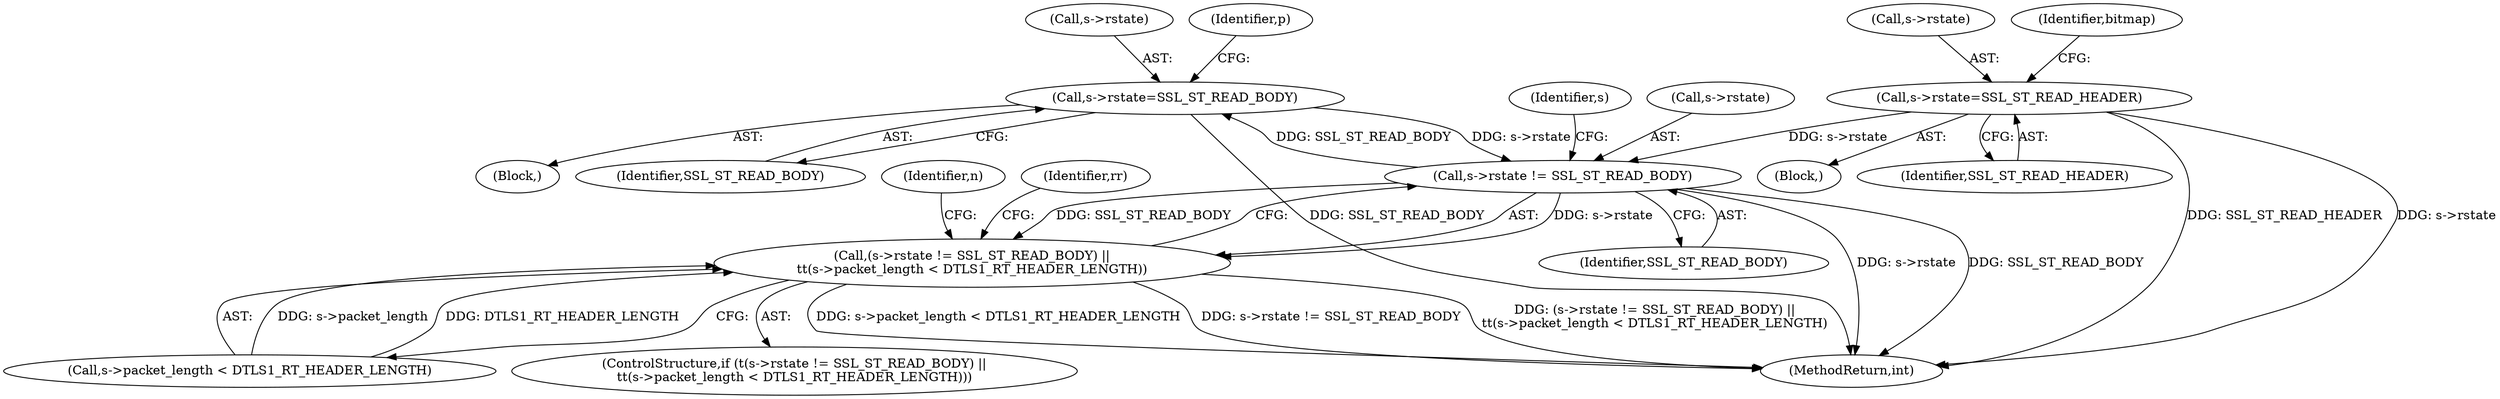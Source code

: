 digraph "0_openssl_feba02f3919495e1b960c33ba849e10e77d0785d@pointer" {
"1000206" [label="(Call,s->rstate=SSL_ST_READ_BODY)"];
"1000163" [label="(Call,s->rstate != SSL_ST_READ_BODY)"];
"1000206" [label="(Call,s->rstate=SSL_ST_READ_BODY)"];
"1000381" [label="(Call,s->rstate=SSL_ST_READ_HEADER)"];
"1000162" [label="(Call,(s->rstate != SSL_ST_READ_BODY) ||\n\t\t(s->packet_length < DTLS1_RT_HEADER_LENGTH))"];
"1000515" [label="(MethodReturn,int)"];
"1000132" [label="(Block,)"];
"1000382" [label="(Call,s->rstate)"];
"1000387" [label="(Identifier,bitmap)"];
"1000207" [label="(Call,s->rstate)"];
"1000345" [label="(Identifier,rr)"];
"1000385" [label="(Identifier,SSL_ST_READ_HEADER)"];
"1000206" [label="(Call,s->rstate=SSL_ST_READ_BODY)"];
"1000163" [label="(Call,s->rstate != SSL_ST_READ_BODY)"];
"1000164" [label="(Call,s->rstate)"];
"1000161" [label="(ControlStructure,if (\t(s->rstate != SSL_ST_READ_BODY) ||\n\t\t(s->packet_length < DTLS1_RT_HEADER_LENGTH)))"];
"1000175" [label="(Identifier,n)"];
"1000167" [label="(Identifier,SSL_ST_READ_BODY)"];
"1000170" [label="(Identifier,s)"];
"1000212" [label="(Identifier,p)"];
"1000173" [label="(Block,)"];
"1000381" [label="(Call,s->rstate=SSL_ST_READ_HEADER)"];
"1000168" [label="(Call,s->packet_length < DTLS1_RT_HEADER_LENGTH)"];
"1000162" [label="(Call,(s->rstate != SSL_ST_READ_BODY) ||\n\t\t(s->packet_length < DTLS1_RT_HEADER_LENGTH))"];
"1000210" [label="(Identifier,SSL_ST_READ_BODY)"];
"1000206" -> "1000173"  [label="AST: "];
"1000206" -> "1000210"  [label="CFG: "];
"1000207" -> "1000206"  [label="AST: "];
"1000210" -> "1000206"  [label="AST: "];
"1000212" -> "1000206"  [label="CFG: "];
"1000206" -> "1000515"  [label="DDG: SSL_ST_READ_BODY"];
"1000206" -> "1000163"  [label="DDG: s->rstate"];
"1000163" -> "1000206"  [label="DDG: SSL_ST_READ_BODY"];
"1000163" -> "1000162"  [label="AST: "];
"1000163" -> "1000167"  [label="CFG: "];
"1000164" -> "1000163"  [label="AST: "];
"1000167" -> "1000163"  [label="AST: "];
"1000170" -> "1000163"  [label="CFG: "];
"1000162" -> "1000163"  [label="CFG: "];
"1000163" -> "1000515"  [label="DDG: s->rstate"];
"1000163" -> "1000515"  [label="DDG: SSL_ST_READ_BODY"];
"1000163" -> "1000162"  [label="DDG: s->rstate"];
"1000163" -> "1000162"  [label="DDG: SSL_ST_READ_BODY"];
"1000381" -> "1000163"  [label="DDG: s->rstate"];
"1000381" -> "1000132"  [label="AST: "];
"1000381" -> "1000385"  [label="CFG: "];
"1000382" -> "1000381"  [label="AST: "];
"1000385" -> "1000381"  [label="AST: "];
"1000387" -> "1000381"  [label="CFG: "];
"1000381" -> "1000515"  [label="DDG: s->rstate"];
"1000381" -> "1000515"  [label="DDG: SSL_ST_READ_HEADER"];
"1000162" -> "1000161"  [label="AST: "];
"1000162" -> "1000168"  [label="CFG: "];
"1000168" -> "1000162"  [label="AST: "];
"1000175" -> "1000162"  [label="CFG: "];
"1000345" -> "1000162"  [label="CFG: "];
"1000162" -> "1000515"  [label="DDG: s->packet_length < DTLS1_RT_HEADER_LENGTH"];
"1000162" -> "1000515"  [label="DDG: s->rstate != SSL_ST_READ_BODY"];
"1000162" -> "1000515"  [label="DDG: (s->rstate != SSL_ST_READ_BODY) ||\n\t\t(s->packet_length < DTLS1_RT_HEADER_LENGTH)"];
"1000168" -> "1000162"  [label="DDG: s->packet_length"];
"1000168" -> "1000162"  [label="DDG: DTLS1_RT_HEADER_LENGTH"];
}

